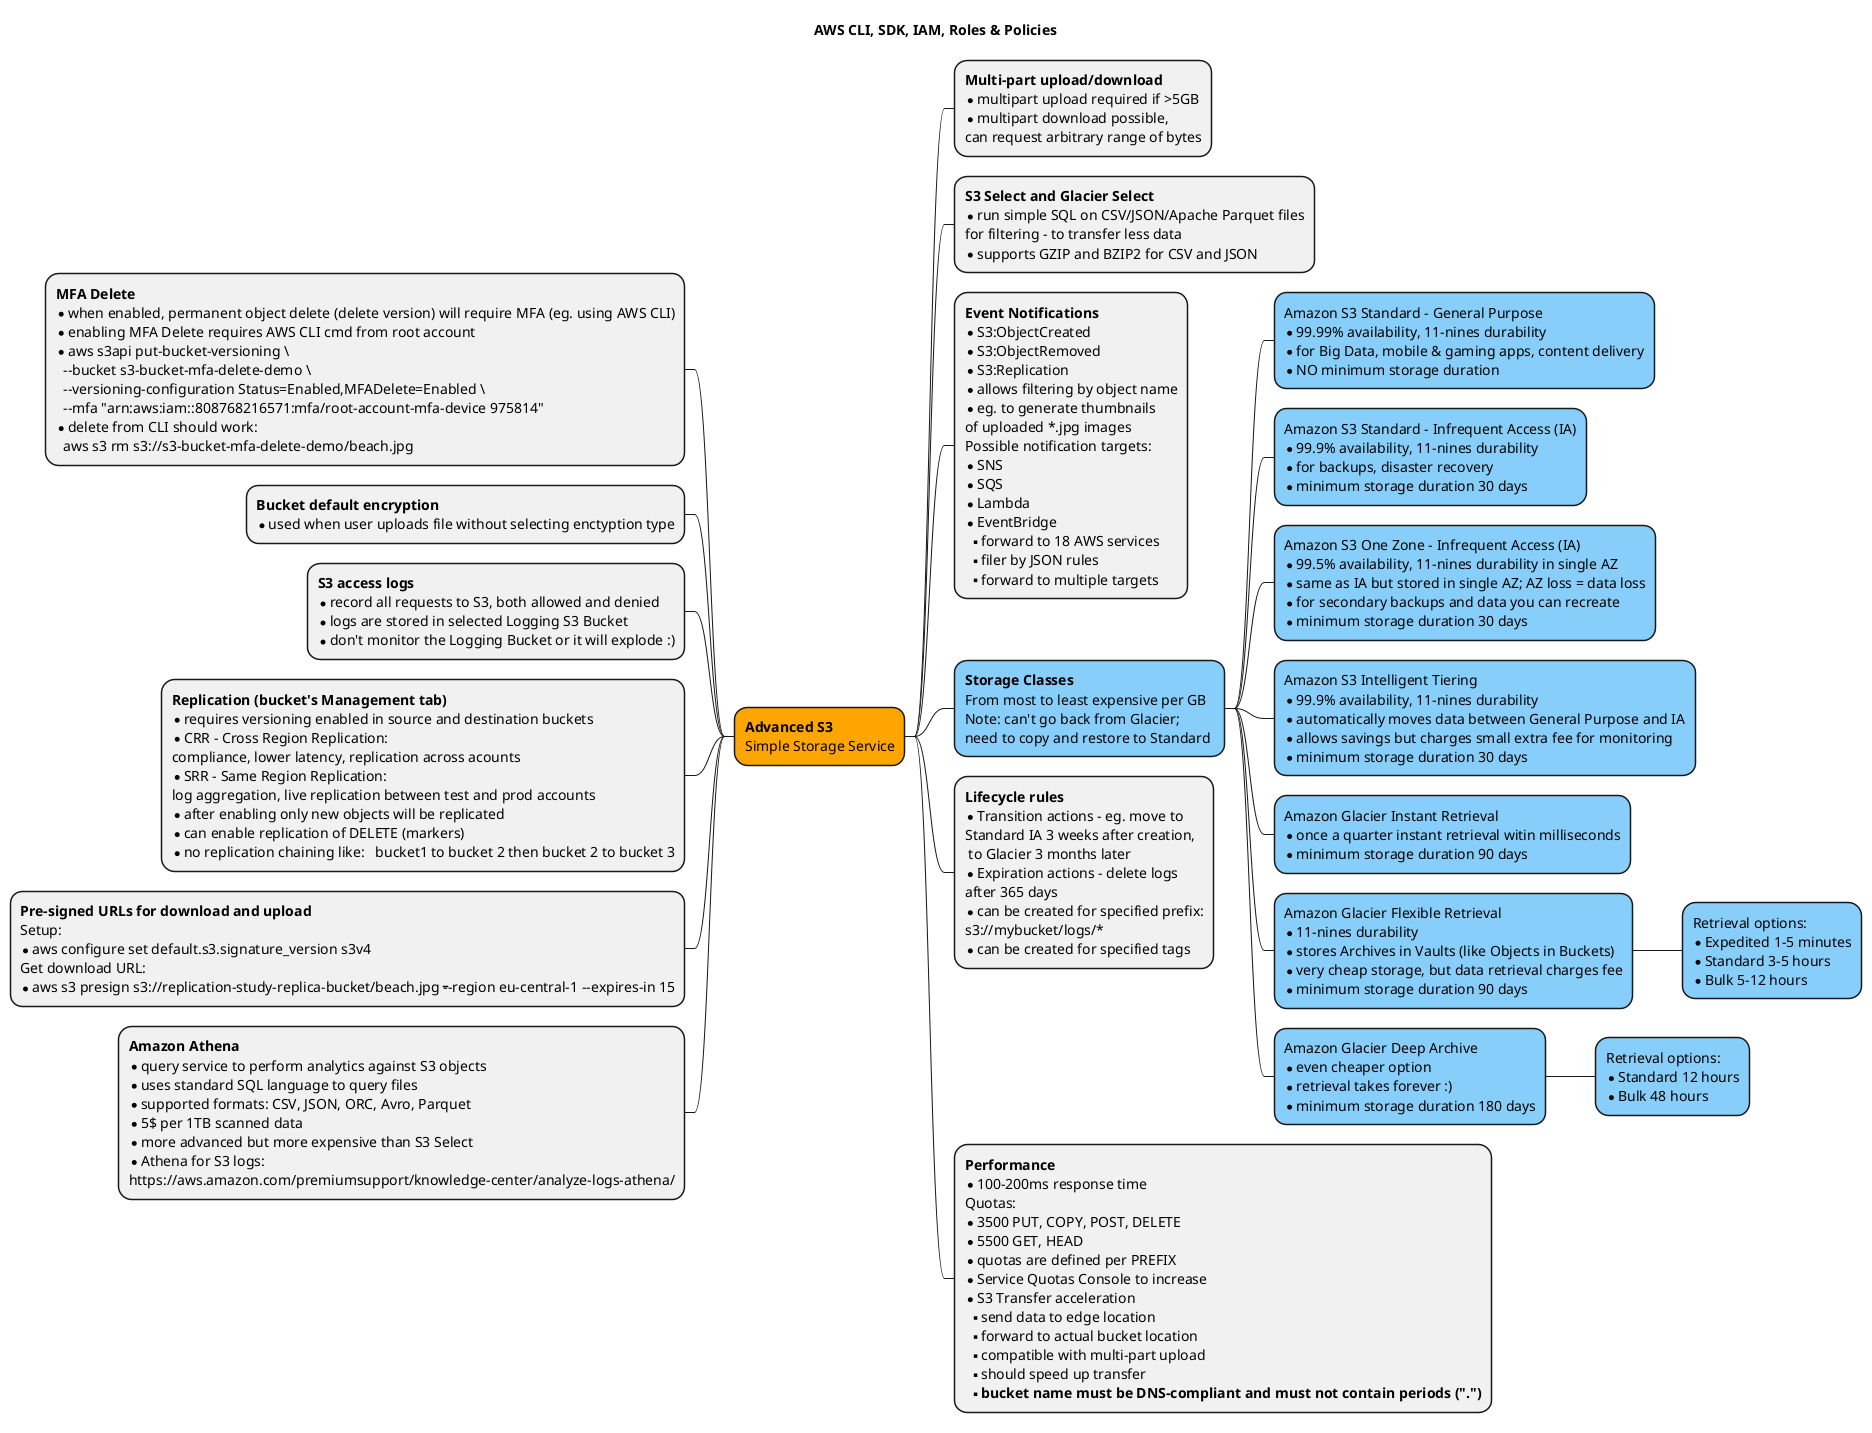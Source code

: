 @startmindmap mindmap

title AWS CLI, SDK, IAM, Roles & Policies
  
<style>
mindmapDiagram {
  .encryption {
    BackgroundColor Pink
  }
  .versioning {
    BackgroundColor Violet
  }
  .orange {
    BackgroundColor orange
  }
  .storage {
    BackgroundColor LightSkyBlue
  }
  .cors {
    BackgroundColor LightGreen
  }
}
</style>


*[#Orange] <b>Advanced S3\nSimple Storage Service
 * <b>Multi-part upload/download\n*multipart upload required if >5GB\n*multipart download possible,\ncan request arbitrary range of bytes
 * <b>S3 Select and Glacier Select\n*run simple SQL on CSV/JSON/Apache Parquet files\nfor filtering - to transfer less data\n*supports GZIP and BZIP2 for CSV and JSON
 * <b>Event Notifications\n*S3:ObjectCreated\n*S3:ObjectRemoved\n*S3:Replication\n*allows filtering by object name\n*eg. to generate thumbnails\nof uploaded *.jpg images\nPossible notification targets:\n*SNS\n*SQS\n*Lambda\n*EventBridge\n**forward to 18 AWS services\n**filer by JSON rules\n**forward to multiple targets
 * <b>Storage Classes\nFrom most to least expensive per GB\nNote: can't go back from Glacier;\nneed to copy and restore to Standard <<storage>>
  * Amazon S3 Standard - General Purpose\n*99.99% availability, 11-nines durability\n*for Big Data, mobile & gaming apps, content delivery\n*NO minimum storage duration<<storage>>
  * Amazon S3 Standard - Infrequent Access (IA)\n*99.9% availability, 11-nines durability\n*for backups, disaster recovery\n*minimum storage duration 30 days <<storage>>
  * Amazon S3 One Zone - Infrequent Access (IA)\n*99.5% availability, 11-nines durability in single AZ\n*same as IA but stored in single AZ; AZ loss = data loss\n*for secondary backups and data you can recreate\n*minimum storage duration 30 days <<storage>>
  * Amazon S3 Intelligent Tiering\n*99.9% availability, 11-nines durability\n*automatically moves data between General Purpose and IA\n*allows savings but charges small extra fee for monitoring \n*minimum storage duration 30 days<<storage>>
  * Amazon Glacier Instant Retrieval\n*once a quarter instant retrieval witin milliseconds\n*minimum storage duration 90 days <<storage>>
  * Amazon Glacier Flexible Retrieval\n*11-nines durability\n*stores Archives in Vaults (like Objects in Buckets)\n*very cheap storage, but data retrieval charges fee\n*minimum storage duration 90 days <<storage>>
   * Retrieval options:\n*Expedited 1-5 minutes\n*Standard 3-5 hours\n*Bulk 5-12 hours <<storage>>
  * Amazon Glacier Deep Archive\n*even cheaper option\n*retrieval takes forever :)\n*minimum storage duration 180 days <<storage>>
   * Retrieval options:\n*Standard 12 hours\n*Bulk 48 hours <<storage>>
 * <b>Lifecycle rules\n*Transition actions - eg. move to\nStandard IA 3 weeks after creation,\n to Glacier 3 months later\n*Expiration actions - delete logs\nafter 365 days\n*can be created for specified prefix:\ns3://mybucket/logs/*\n*can be created for specified tags
 * <b>Performance\n*100-200ms response time\nQuotas:\n*3500 PUT, COPY, POST, DELETE\n*5500 GET, HEAD\n*quotas are defined per PREFIX\n*Service Quotas Console to increase\n*S3 Transfer acceleration\n**send data to edge location\n**forward to actual bucket location\n**compatible with multi-part upload\n**should speed up transfer\n** **bucket name must be DNS-compliant and must not contain periods (".")**
 left side
 * <b>MFA Delete\n*when enabled, permanent object delete (delete version) will require MFA (eg. using AWS CLI)\n*enabling MFA Delete requires AWS CLI cmd from root account\n*aws s3api put-bucket-versioning \ \n  --bucket s3-bucket-mfa-delete-demo \ \n  --versioning-configuration Status=Enabled,MFADelete=Enabled \ \n  --mfa "arn:aws:iam::808768216571:mfa/root-account-mfa-device 975814"\n*delete from CLI should work:\n  aws s3 rm s3://s3-bucket-mfa-delete-demo/beach.jpg 
 * <b>Bucket default encryption\n*used when user uploads file without selecting enctyption type
 * <b>S3 access logs\n*record all requests to S3, both allowed and denied\n*logs are stored in selected Logging S3 Bucket\n*don't monitor the Logging Bucket or it will explode :)
 * <b>Replication (bucket's Management tab)\n*requires versioning enabled in source and destination buckets\n*CRR - Cross Region Replication:\ncompliance, lower latency, replication across acounts\n*SRR - Same Region Replication:\nlog aggregation, live replication between test and prod accounts\n*after enabling only new objects will be replicated\n*can enable replication of DELETE (markers)\n*no replication chaining like:   bucket1 to bucket 2 then bucket 2 to bucket 3
 * <b>Pre-signed URLs for download and upload\nSetup:\n*aws configure set default.s3.signature_version s3v4\nGet download URL:\n*aws s3 presign s3://replication-study-replica-bucket/beach.jpg ------region eu-central-1 --expires-in 15
 * <b>Amazon Athena\n*query service to perform analytics against S3 objects\n*uses standard SQL language to query files\n*supported formats: CSV, JSON, ORC, Avro, Parquet\n*5$ per 1TB scanned data\n*more advanced but more expensive than S3 Select\n*Athena for S3 logs:\nhttps://aws.amazon.com/premiumsupport/knowledge-center/analyze-logs-athena/
 @endmindmap